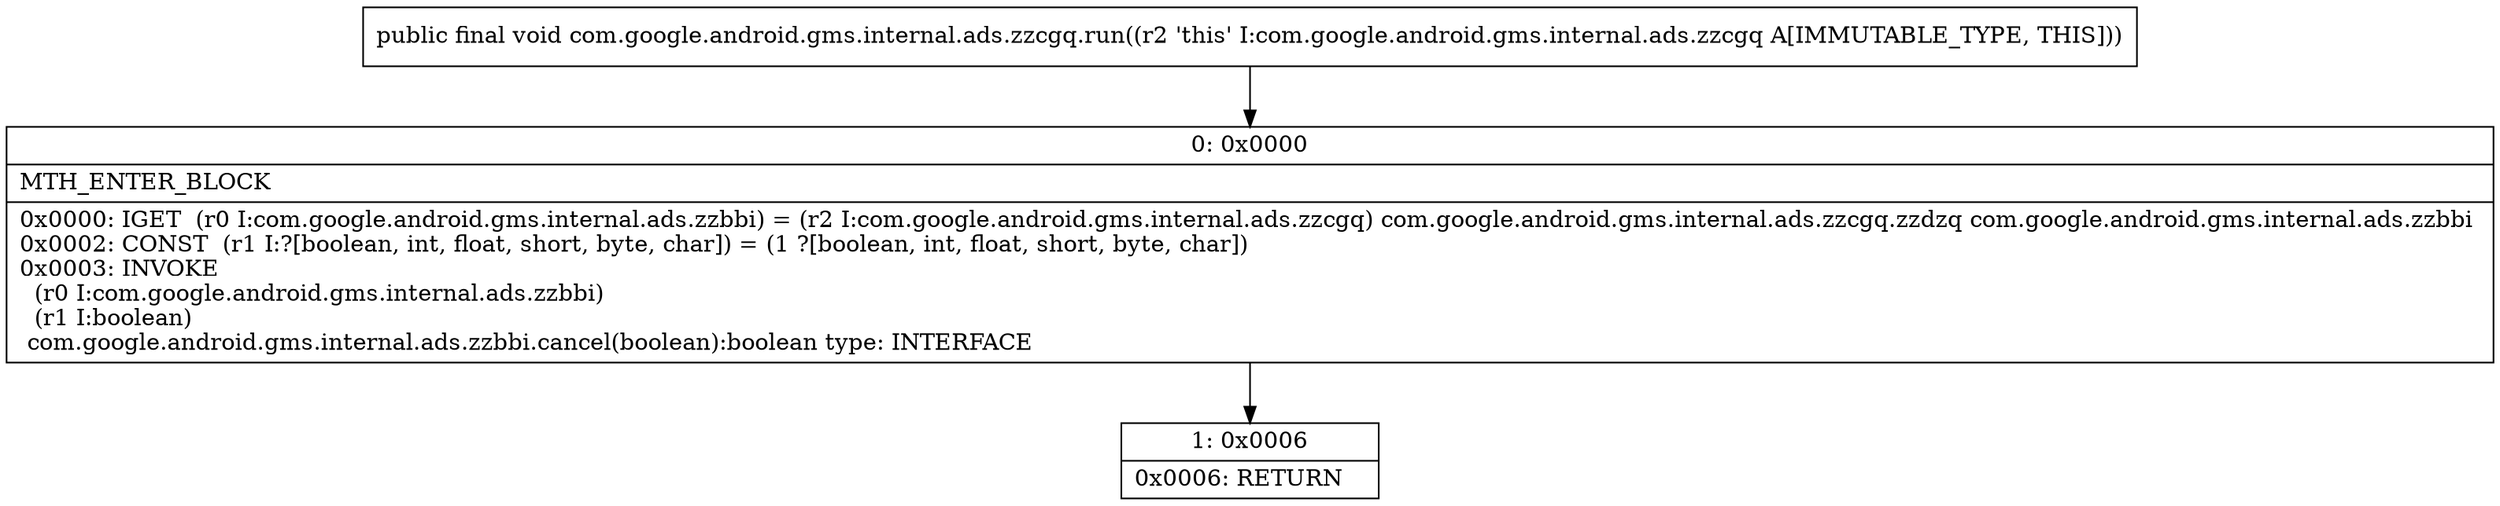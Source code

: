 digraph "CFG forcom.google.android.gms.internal.ads.zzcgq.run()V" {
Node_0 [shape=record,label="{0\:\ 0x0000|MTH_ENTER_BLOCK\l|0x0000: IGET  (r0 I:com.google.android.gms.internal.ads.zzbbi) = (r2 I:com.google.android.gms.internal.ads.zzcgq) com.google.android.gms.internal.ads.zzcgq.zzdzq com.google.android.gms.internal.ads.zzbbi \l0x0002: CONST  (r1 I:?[boolean, int, float, short, byte, char]) = (1 ?[boolean, int, float, short, byte, char]) \l0x0003: INVOKE  \l  (r0 I:com.google.android.gms.internal.ads.zzbbi)\l  (r1 I:boolean)\l com.google.android.gms.internal.ads.zzbbi.cancel(boolean):boolean type: INTERFACE \l}"];
Node_1 [shape=record,label="{1\:\ 0x0006|0x0006: RETURN   \l}"];
MethodNode[shape=record,label="{public final void com.google.android.gms.internal.ads.zzcgq.run((r2 'this' I:com.google.android.gms.internal.ads.zzcgq A[IMMUTABLE_TYPE, THIS])) }"];
MethodNode -> Node_0;
Node_0 -> Node_1;
}

